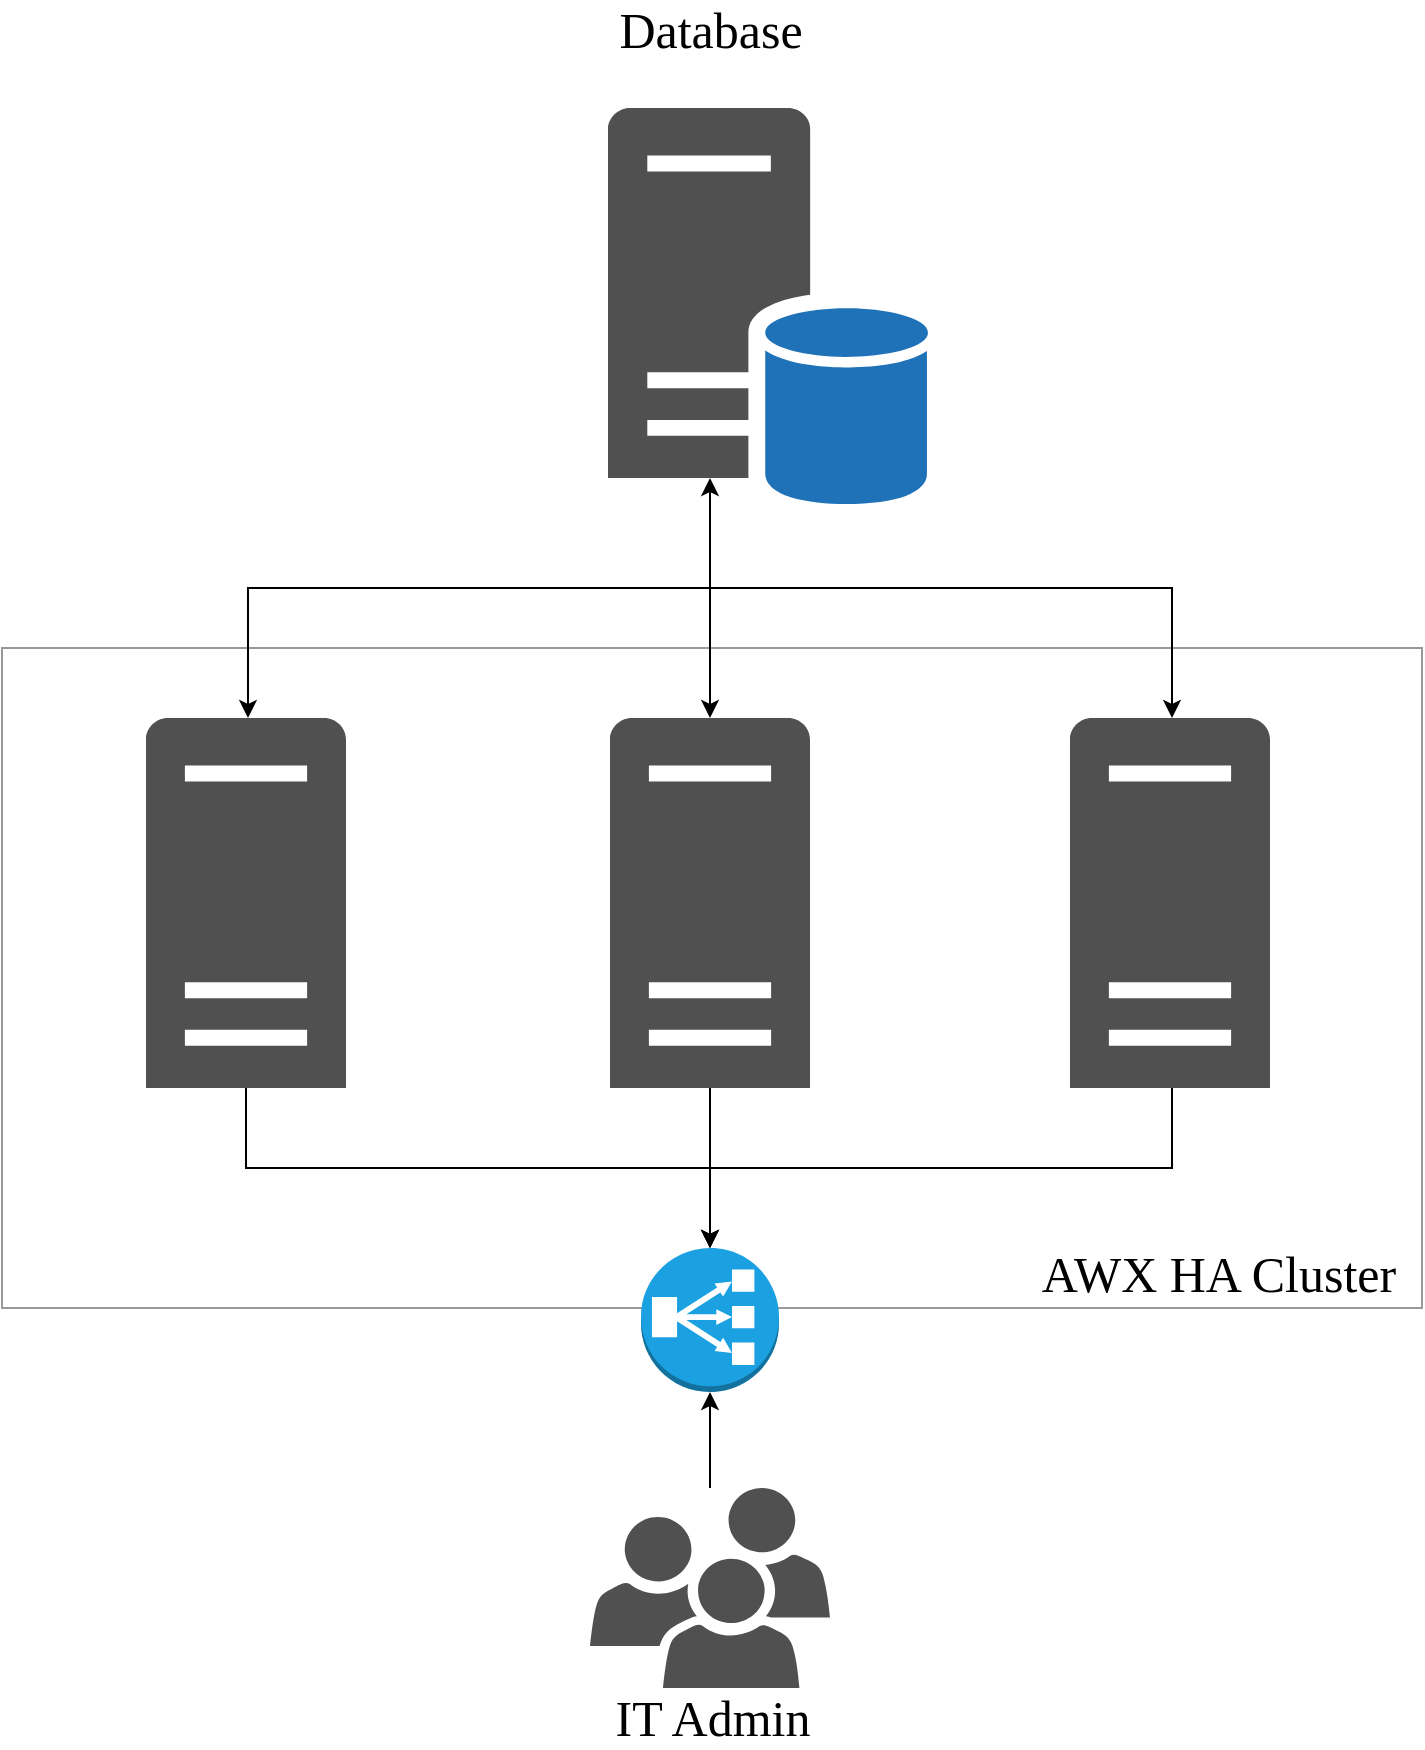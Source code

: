 <mxfile version="13.9.8" type="device"><diagram id="8wseUt7xhQPjfbA_DA25" name="Page-1"><mxGraphModel dx="1185" dy="643" grid="1" gridSize="10" guides="1" tooltips="1" connect="1" arrows="1" fold="1" page="1" pageScale="1" pageWidth="850" pageHeight="1100" math="0" shadow="0"><root><mxCell id="0"/><mxCell id="1" parent="0"/><mxCell id="Clj8EhSSASUO6UZYpDcq-34" style="edgeStyle=none;rounded=0;orthogonalLoop=1;jettySize=auto;html=1;exitX=0.5;exitY=1;exitDx=0;exitDy=0;fontColor=#000000;" edge="1" parent="1" source="Clj8EhSSASUO6UZYpDcq-24" target="Clj8EhSSASUO6UZYpDcq-18"><mxGeometry relative="1" as="geometry"/></mxCell><mxCell id="Clj8EhSSASUO6UZYpDcq-24" value="" style="rounded=0;whiteSpace=wrap;html=1;labelBackgroundColor=#FFFFFF;sketch=0;fontColor=#000000;strokeColor=#999999;" vertex="1" parent="1"><mxGeometry x="57" y="330" width="710" height="330" as="geometry"/></mxCell><mxCell id="Clj8EhSSASUO6UZYpDcq-3" value="" style="shadow=0;dashed=0;html=1;strokeColor=none;fillColor=#505050;labelPosition=center;verticalLabelPosition=bottom;verticalAlign=top;outlineConnect=0;align=center;shape=mxgraph.office.databases.database_server_blue;" vertex="1" parent="1"><mxGeometry x="360" y="60" width="160" height="200" as="geometry"/></mxCell><mxCell id="Clj8EhSSASUO6UZYpDcq-52" style="edgeStyle=orthogonalEdgeStyle;rounded=0;orthogonalLoop=1;jettySize=auto;html=1;entryX=0.5;entryY=0;entryDx=0;entryDy=0;entryPerimeter=0;fontColor=#000000;" edge="1" parent="1" source="Clj8EhSSASUO6UZYpDcq-4" target="Clj8EhSSASUO6UZYpDcq-40"><mxGeometry relative="1" as="geometry"><Array as="points"><mxPoint x="179" y="590"/><mxPoint x="411" y="590"/></Array></mxGeometry></mxCell><mxCell id="Clj8EhSSASUO6UZYpDcq-54" style="edgeStyle=orthogonalEdgeStyle;rounded=0;orthogonalLoop=1;jettySize=auto;html=1;fontColor=#000000;endArrow=none;endFill=0;startArrow=classic;startFill=1;" edge="1" parent="1"><mxGeometry relative="1" as="geometry"><mxPoint x="411" y="300" as="targetPoint"/><mxPoint x="180.0" y="365" as="sourcePoint"/><Array as="points"><mxPoint x="180" y="300"/></Array></mxGeometry></mxCell><mxCell id="Clj8EhSSASUO6UZYpDcq-4" value="" style="pointerEvents=1;shadow=0;dashed=0;html=1;strokeColor=none;fillColor=#505050;labelPosition=center;verticalLabelPosition=bottom;verticalAlign=top;outlineConnect=0;align=center;shape=mxgraph.office.servers.server_generic;" vertex="1" parent="1"><mxGeometry x="129" y="365" width="100" height="185" as="geometry"/></mxCell><mxCell id="Clj8EhSSASUO6UZYpDcq-6" value="" style="shape=image;html=1;verticalAlign=top;verticalLabelPosition=bottom;labelBackgroundColor=#ffffff;imageAspect=0;aspect=fixed;image=https://cdn1.iconfinder.com/data/icons/Futurosoft%20Icons%200.5.2/128x128/apps/redhat.png" vertex="1" parent="1"><mxGeometry x="340" y="40" width="60" height="60" as="geometry"/></mxCell><mxCell id="Clj8EhSSASUO6UZYpDcq-41" style="edgeStyle=none;rounded=0;orthogonalLoop=1;jettySize=auto;html=1;entryX=0.5;entryY=1;entryDx=0;entryDy=0;entryPerimeter=0;fontColor=#000000;" edge="1" parent="1" source="Clj8EhSSASUO6UZYpDcq-10" target="Clj8EhSSASUO6UZYpDcq-40"><mxGeometry relative="1" as="geometry"/></mxCell><mxCell id="Clj8EhSSASUO6UZYpDcq-10" value="" style="pointerEvents=1;shadow=0;dashed=0;html=1;strokeColor=none;fillColor=#505050;labelPosition=center;verticalLabelPosition=bottom;verticalAlign=top;outlineConnect=0;align=center;shape=mxgraph.office.users.users;" vertex="1" parent="1"><mxGeometry x="351" y="750" width="120" height="100" as="geometry"/></mxCell><mxCell id="Clj8EhSSASUO6UZYpDcq-14" value="" style="shape=image;verticalLabelPosition=bottom;verticalAlign=top;imageAspect=0;image=https://upload.wikimedia.org/wikipedia/commons/thumb/2/29/Postgresql_elephant.svg/1200px-Postgresql_elephant.svg.png;labelBackgroundColor=#FFFFFF;fontColor=#000000;" vertex="1" parent="1"><mxGeometry x="445.5" y="195" width="65" height="60" as="geometry"/></mxCell><mxCell id="Clj8EhSSASUO6UZYpDcq-15" value="" style="shape=image;html=1;verticalAlign=top;verticalLabelPosition=bottom;labelBackgroundColor=#ffffff;imageAspect=0;aspect=fixed;image=https://cdn1.iconfinder.com/data/icons/Futurosoft%20Icons%200.5.2/128x128/apps/redhat.png" vertex="1" parent="1"><mxGeometry x="108" y="350" width="60" height="60" as="geometry"/></mxCell><mxCell id="Clj8EhSSASUO6UZYpDcq-16" value="" style="shape=image;verticalLabelPosition=bottom;verticalAlign=top;imageAspect=0;image=https://newsofttraining.com/wp-content/uploads/2019/08/ansible-logo.png;labelBackgroundColor=#FFFFFF;fontColor=#000000;snapToPoint=1;connectable=0;" vertex="1" parent="1"><mxGeometry x="170" y="480" width="110" height="110" as="geometry"/></mxCell><mxCell id="Clj8EhSSASUO6UZYpDcq-51" style="edgeStyle=orthogonalEdgeStyle;rounded=0;orthogonalLoop=1;jettySize=auto;html=1;entryX=0.5;entryY=0;entryDx=0;entryDy=0;entryPerimeter=0;fontColor=#000000;" edge="1" parent="1" source="Clj8EhSSASUO6UZYpDcq-18" target="Clj8EhSSASUO6UZYpDcq-40"><mxGeometry relative="1" as="geometry"/></mxCell><mxCell id="Clj8EhSSASUO6UZYpDcq-55" style="edgeStyle=orthogonalEdgeStyle;rounded=0;orthogonalLoop=1;jettySize=auto;html=1;fontColor=#000000;startArrow=classic;startFill=1;" edge="1" parent="1"><mxGeometry relative="1" as="geometry"><mxPoint x="411" y="365" as="sourcePoint"/><mxPoint x="411" y="245" as="targetPoint"/><Array as="points"/></mxGeometry></mxCell><mxCell id="Clj8EhSSASUO6UZYpDcq-18" value="" style="pointerEvents=1;shadow=0;dashed=0;html=1;strokeColor=none;fillColor=#505050;labelPosition=center;verticalLabelPosition=bottom;verticalAlign=top;outlineConnect=0;align=center;shape=mxgraph.office.servers.server_generic;" vertex="1" parent="1"><mxGeometry x="361" y="365" width="100" height="185" as="geometry"/></mxCell><mxCell id="Clj8EhSSASUO6UZYpDcq-19" value="" style="shape=image;html=1;verticalAlign=top;verticalLabelPosition=bottom;labelBackgroundColor=#ffffff;imageAspect=0;aspect=fixed;image=https://cdn1.iconfinder.com/data/icons/Futurosoft%20Icons%200.5.2/128x128/apps/redhat.png" vertex="1" parent="1"><mxGeometry x="340" y="350" width="60" height="60" as="geometry"/></mxCell><mxCell id="Clj8EhSSASUO6UZYpDcq-20" value="" style="shape=image;verticalLabelPosition=bottom;verticalAlign=top;imageAspect=0;image=https://newsofttraining.com/wp-content/uploads/2019/08/ansible-logo.png;labelBackgroundColor=#FFFFFF;fontColor=#000000;" vertex="1" parent="1"><mxGeometry x="401" y="480" width="110" height="110" as="geometry"/></mxCell><mxCell id="Clj8EhSSASUO6UZYpDcq-53" style="edgeStyle=orthogonalEdgeStyle;rounded=0;orthogonalLoop=1;jettySize=auto;html=1;fontColor=#000000;" edge="1" parent="1"><mxGeometry relative="1" as="geometry"><mxPoint x="411" y="630" as="targetPoint"/><mxPoint x="642" y="550" as="sourcePoint"/><Array as="points"><mxPoint x="642" y="590"/><mxPoint x="411" y="590"/></Array></mxGeometry></mxCell><mxCell id="Clj8EhSSASUO6UZYpDcq-56" style="edgeStyle=orthogonalEdgeStyle;rounded=0;orthogonalLoop=1;jettySize=auto;html=1;fontColor=#000000;endArrow=none;endFill=0;startArrow=classic;startFill=1;" edge="1" parent="1"><mxGeometry relative="1" as="geometry"><mxPoint x="642" y="365" as="sourcePoint"/><mxPoint x="411" y="300" as="targetPoint"/><Array as="points"><mxPoint x="642" y="300"/><mxPoint x="441" y="300"/></Array></mxGeometry></mxCell><mxCell id="Clj8EhSSASUO6UZYpDcq-21" value="" style="pointerEvents=1;shadow=0;dashed=0;html=1;strokeColor=none;fillColor=#505050;labelPosition=center;verticalLabelPosition=bottom;verticalAlign=top;outlineConnect=0;align=center;shape=mxgraph.office.servers.server_generic;" vertex="1" parent="1"><mxGeometry x="591" y="365" width="100" height="185" as="geometry"/></mxCell><mxCell id="Clj8EhSSASUO6UZYpDcq-22" value="" style="shape=image;html=1;verticalAlign=top;verticalLabelPosition=bottom;labelBackgroundColor=#ffffff;imageAspect=0;aspect=fixed;image=https://cdn1.iconfinder.com/data/icons/Futurosoft%20Icons%200.5.2/128x128/apps/redhat.png" vertex="1" parent="1"><mxGeometry x="570" y="350" width="60" height="60" as="geometry"/></mxCell><mxCell id="Clj8EhSSASUO6UZYpDcq-23" value="" style="shape=image;verticalLabelPosition=bottom;verticalAlign=top;imageAspect=0;image=https://newsofttraining.com/wp-content/uploads/2019/08/ansible-logo.png;labelBackgroundColor=#FFFFFF;fontColor=#000000;" vertex="1" parent="1"><mxGeometry x="630" y="480" width="110" height="110" as="geometry"/></mxCell><mxCell id="Clj8EhSSASUO6UZYpDcq-40" value="" style="outlineConnect=0;dashed=0;verticalLabelPosition=bottom;verticalAlign=top;align=center;html=1;shape=mxgraph.aws3.classic_load_balancer;labelBackgroundColor=#FFFFFF;sketch=0;fillColor=#1ba1e2;strokeColor=#006EAF;fontColor=#ffffff;shadow=0;" vertex="1" parent="1"><mxGeometry x="376.5" y="630" width="69" height="72" as="geometry"/></mxCell><mxCell id="Clj8EhSSASUO6UZYpDcq-57" value="&lt;font face=&quot;Tahoma&quot; style=&quot;font-size: 25px&quot;&gt;IT Admin&lt;/font&gt;" style="text;html=1;resizable=0;autosize=1;align=center;verticalAlign=middle;points=[];fillColor=none;strokeColor=none;rounded=0;shadow=0;labelBackgroundColor=#FFFFFF;sketch=0;fontColor=#000000;" vertex="1" parent="1"><mxGeometry x="352" y="850" width="120" height="30" as="geometry"/></mxCell><mxCell id="Clj8EhSSASUO6UZYpDcq-58" value="&lt;font face=&quot;Tahoma&quot; style=&quot;font-size: 25px&quot;&gt;AWX HA Cluster&lt;/font&gt;" style="text;html=1;resizable=0;autosize=1;align=center;verticalAlign=middle;points=[];fillColor=none;strokeColor=none;rounded=0;shadow=0;labelBackgroundColor=#FFFFFF;sketch=0;fontColor=#000000;" vertex="1" parent="1"><mxGeometry x="570" y="628" width="190" height="30" as="geometry"/></mxCell><mxCell id="Clj8EhSSASUO6UZYpDcq-59" value="&lt;font face=&quot;Tahoma&quot;&gt;&lt;span style=&quot;font-size: 25px&quot;&gt;Database&lt;br&gt;&lt;/span&gt;&lt;/font&gt;" style="text;html=1;resizable=0;autosize=1;align=center;verticalAlign=middle;points=[];fillColor=none;strokeColor=none;rounded=0;shadow=0;labelBackgroundColor=#FFFFFF;sketch=0;fontColor=#000000;" vertex="1" parent="1"><mxGeometry x="351" y="6" width="120" height="30" as="geometry"/></mxCell></root></mxGraphModel></diagram></mxfile>